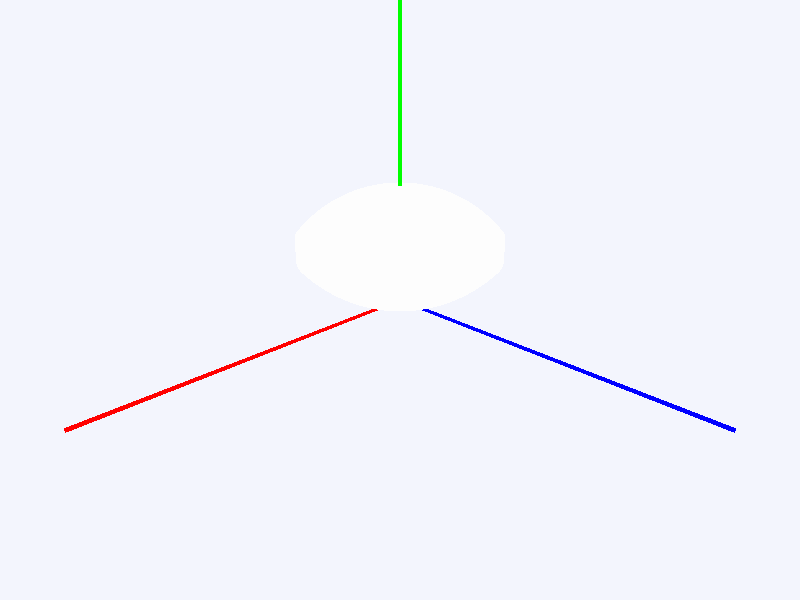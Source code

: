 #include "colors.inc"
#include "glass.inc"

	//		Here goes the camera definition
camera {location <50, 30, 50> look_at <0, 0, 0>}

	//		Here goes the background definition
background {color Silver}

	//		Here go the light definitions
light_source { <8, 8, 8> color White}
light_source { <8, 8, -8> color White}
light_source { <8, -8, 8> color White}
light_source { <8, -8, -8> color White}

	//		Here go the axis definition
#declare L_axis = 40;
#declare r_axis = 0.2 ;
cylinder { <  0, 0, 0>,
	< L_axis, 0, 0>,
	r_axis
	open
	texture{ pigment {color Red transmit 0.75}}}
cylinder { <  0, 0, 0>,
	<  0, L_axis, 0>,
	r_axis
	open
	texture{ pigment {color Green transmit 0.75}}}
cylinder { <  0, 0, 0>,
	<  0, 0, L_axis>,
	r_axis
	open
	texture{ pigment {color Blue transmit 0.75}}}

	//		Here goes a lens 
#declare Curv_lens = 16.687;
#declare Lens_thickness = 14.725;
#declare Lens_diameter = 25.4;
#declare Left_sphere =
	sphere { <0,Curv_lens,0>, 
	Curv_lens}
intersection {
	object{Left_sphere}
	object{Left_sphere
		rotate 180*x
		translate Lens_thickness*y}
	object{cylinder{<0,0,0>,<0,Lens_thickness,0>,Lens_diameter/2.}}
	texture {T_Glass3}
	interior {I_Glass}
	}
